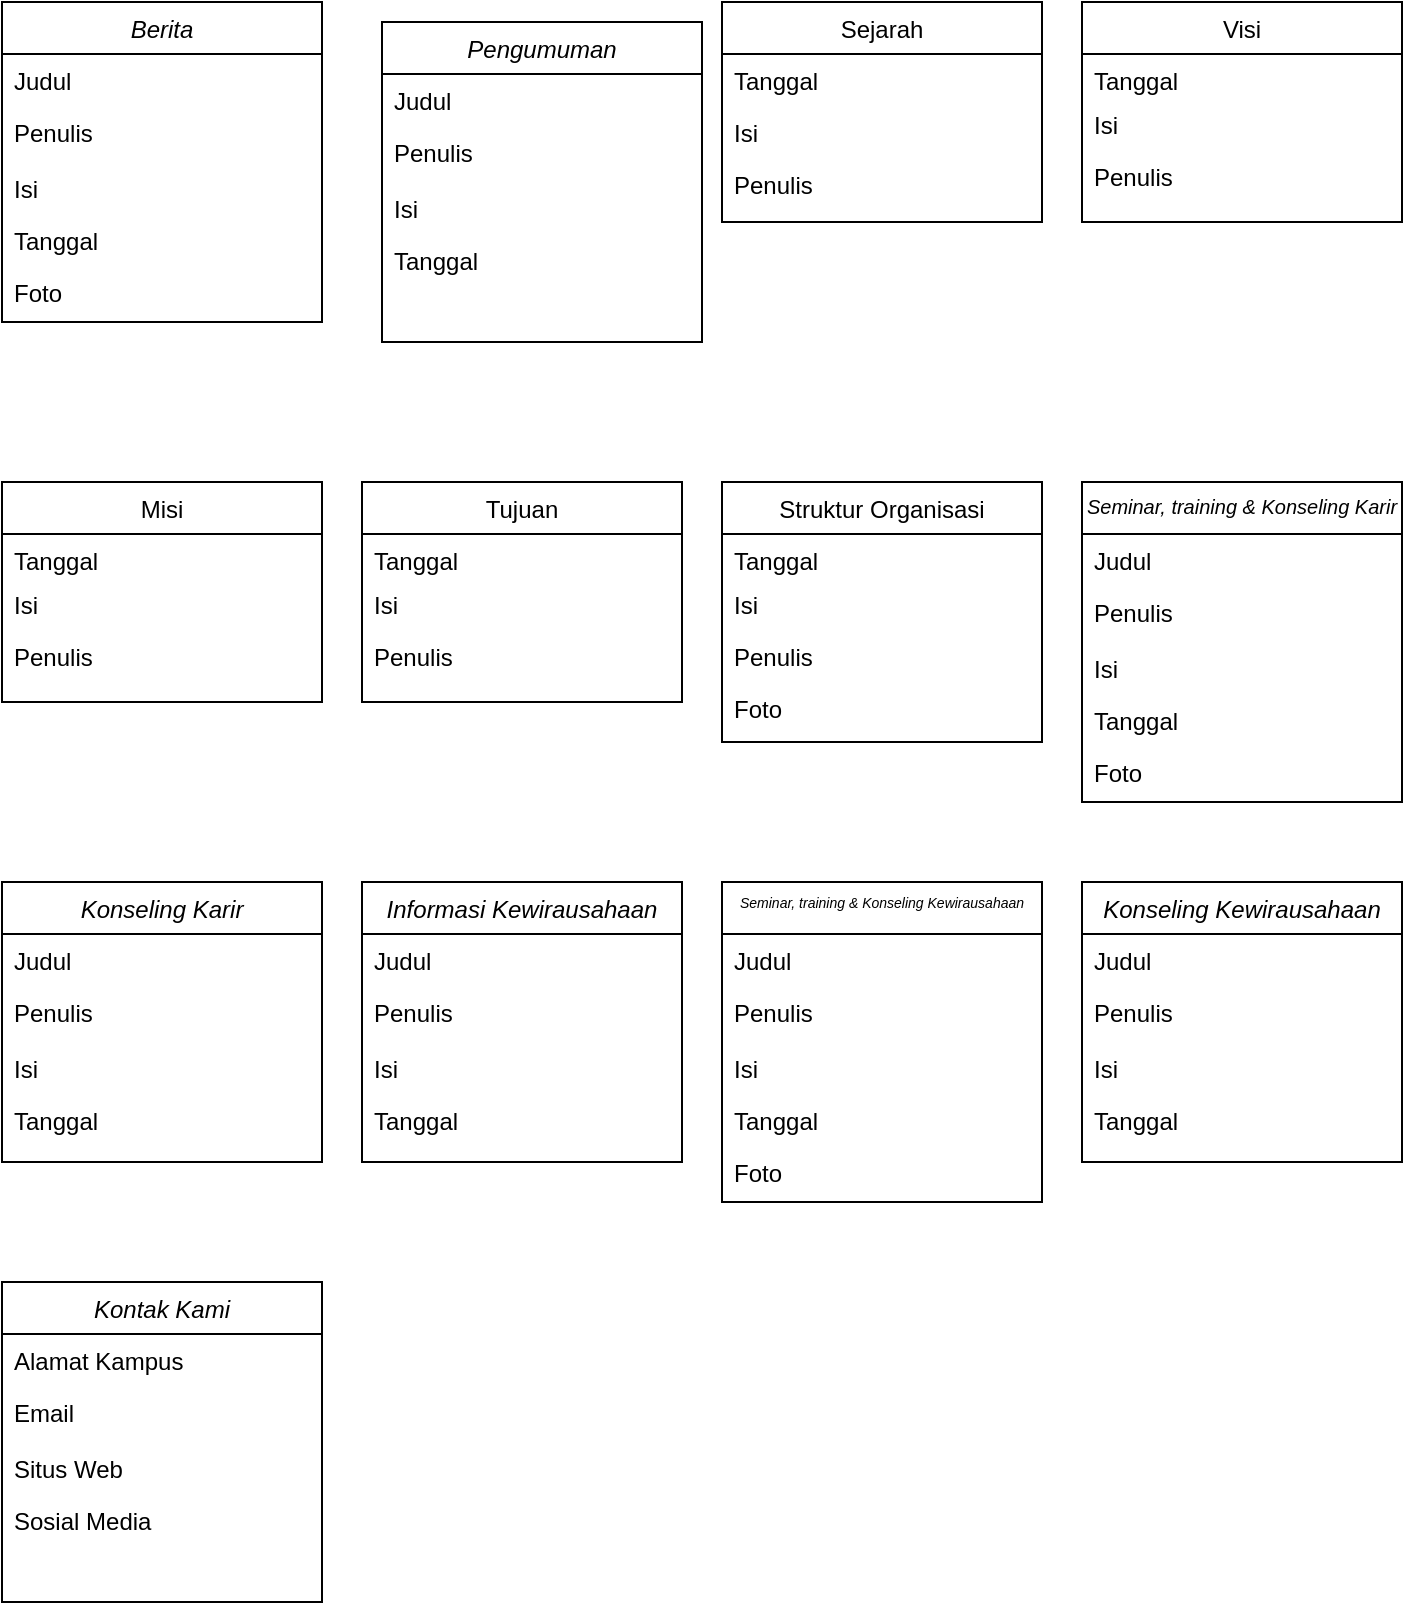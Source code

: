 <mxfile version="15.1.2" type="github">
  <diagram id="C5RBs43oDa-KdzZeNtuy" name="Page-1">
    <mxGraphModel dx="782" dy="507" grid="1" gridSize="10" guides="1" tooltips="1" connect="1" arrows="1" fold="1" page="1" pageScale="1" pageWidth="827" pageHeight="1169" math="0" shadow="0">
      <root>
        <mxCell id="WIyWlLk6GJQsqaUBKTNV-0" />
        <mxCell id="WIyWlLk6GJQsqaUBKTNV-1" parent="WIyWlLk6GJQsqaUBKTNV-0" />
        <mxCell id="zkfFHV4jXpPFQw0GAbJ--17" value="Sejarah" style="swimlane;fontStyle=0;align=center;verticalAlign=top;childLayout=stackLayout;horizontal=1;startSize=26;horizontalStack=0;resizeParent=1;resizeLast=0;collapsible=1;marginBottom=0;rounded=0;shadow=0;strokeWidth=1;" parent="WIyWlLk6GJQsqaUBKTNV-1" vertex="1">
          <mxGeometry x="400" y="80" width="160" height="110" as="geometry">
            <mxRectangle x="550" y="140" width="160" height="26" as="alternateBounds" />
          </mxGeometry>
        </mxCell>
        <mxCell id="zkfFHV4jXpPFQw0GAbJ--18" value="Tanggal" style="text;align=left;verticalAlign=top;spacingLeft=4;spacingRight=4;overflow=hidden;rotatable=0;points=[[0,0.5],[1,0.5]];portConstraint=eastwest;" parent="zkfFHV4jXpPFQw0GAbJ--17" vertex="1">
          <mxGeometry y="26" width="160" height="26" as="geometry" />
        </mxCell>
        <mxCell id="zkfFHV4jXpPFQw0GAbJ--19" value="Isi" style="text;align=left;verticalAlign=top;spacingLeft=4;spacingRight=4;overflow=hidden;rotatable=0;points=[[0,0.5],[1,0.5]];portConstraint=eastwest;rounded=0;shadow=0;html=0;" parent="zkfFHV4jXpPFQw0GAbJ--17" vertex="1">
          <mxGeometry y="52" width="160" height="26" as="geometry" />
        </mxCell>
        <mxCell id="zkfFHV4jXpPFQw0GAbJ--20" value="Penulis" style="text;align=left;verticalAlign=top;spacingLeft=4;spacingRight=4;overflow=hidden;rotatable=0;points=[[0,0.5],[1,0.5]];portConstraint=eastwest;rounded=0;shadow=0;html=0;" parent="zkfFHV4jXpPFQw0GAbJ--17" vertex="1">
          <mxGeometry y="78" width="160" height="26" as="geometry" />
        </mxCell>
        <mxCell id="Naq8hBpFh0gpLH78HZkG-2" value="Berita" style="swimlane;fontStyle=2;align=center;verticalAlign=top;childLayout=stackLayout;horizontal=1;startSize=26;horizontalStack=0;resizeParent=1;resizeLast=0;collapsible=1;marginBottom=0;rounded=0;shadow=0;strokeWidth=1;" vertex="1" parent="WIyWlLk6GJQsqaUBKTNV-1">
          <mxGeometry x="40" y="80" width="160" height="160" as="geometry">
            <mxRectangle x="230" y="140" width="160" height="26" as="alternateBounds" />
          </mxGeometry>
        </mxCell>
        <mxCell id="Naq8hBpFh0gpLH78HZkG-3" value="Judul" style="text;align=left;verticalAlign=top;spacingLeft=4;spacingRight=4;overflow=hidden;rotatable=0;points=[[0,0.5],[1,0.5]];portConstraint=eastwest;" vertex="1" parent="Naq8hBpFh0gpLH78HZkG-2">
          <mxGeometry y="26" width="160" height="26" as="geometry" />
        </mxCell>
        <mxCell id="Naq8hBpFh0gpLH78HZkG-4" value="Penulis" style="text;align=left;verticalAlign=top;spacingLeft=4;spacingRight=4;overflow=hidden;rotatable=0;points=[[0,0.5],[1,0.5]];portConstraint=eastwest;rounded=0;shadow=0;html=0;" vertex="1" parent="Naq8hBpFh0gpLH78HZkG-2">
          <mxGeometry y="52" width="160" height="28" as="geometry" />
        </mxCell>
        <mxCell id="Naq8hBpFh0gpLH78HZkG-5" value="Isi" style="text;align=left;verticalAlign=top;spacingLeft=4;spacingRight=4;overflow=hidden;rotatable=0;points=[[0,0.5],[1,0.5]];portConstraint=eastwest;rounded=0;shadow=0;html=0;" vertex="1" parent="Naq8hBpFh0gpLH78HZkG-2">
          <mxGeometry y="80" width="160" height="26" as="geometry" />
        </mxCell>
        <mxCell id="Naq8hBpFh0gpLH78HZkG-6" value="Tanggal" style="text;align=left;verticalAlign=top;spacingLeft=4;spacingRight=4;overflow=hidden;rotatable=0;points=[[0,0.5],[1,0.5]];portConstraint=eastwest;rounded=0;shadow=0;html=0;" vertex="1" parent="Naq8hBpFh0gpLH78HZkG-2">
          <mxGeometry y="106" width="160" height="26" as="geometry" />
        </mxCell>
        <mxCell id="Naq8hBpFh0gpLH78HZkG-39" value="Foto" style="text;align=left;verticalAlign=top;spacingLeft=4;spacingRight=4;overflow=hidden;rotatable=0;points=[[0,0.5],[1,0.5]];portConstraint=eastwest;rounded=0;shadow=0;html=0;" vertex="1" parent="Naq8hBpFh0gpLH78HZkG-2">
          <mxGeometry y="132" width="160" height="26" as="geometry" />
        </mxCell>
        <mxCell id="Naq8hBpFh0gpLH78HZkG-8" value="Visi" style="swimlane;fontStyle=0;align=center;verticalAlign=top;childLayout=stackLayout;horizontal=1;startSize=26;horizontalStack=0;resizeParent=1;resizeLast=0;collapsible=1;marginBottom=0;rounded=0;shadow=0;strokeWidth=1;" vertex="1" parent="WIyWlLk6GJQsqaUBKTNV-1">
          <mxGeometry x="580" y="80" width="160" height="110" as="geometry">
            <mxRectangle x="550" y="140" width="160" height="26" as="alternateBounds" />
          </mxGeometry>
        </mxCell>
        <mxCell id="Naq8hBpFh0gpLH78HZkG-9" value="Tanggal" style="text;align=left;verticalAlign=top;spacingLeft=4;spacingRight=4;overflow=hidden;rotatable=0;points=[[0,0.5],[1,0.5]];portConstraint=eastwest;" vertex="1" parent="Naq8hBpFh0gpLH78HZkG-8">
          <mxGeometry y="26" width="160" height="22" as="geometry" />
        </mxCell>
        <mxCell id="Naq8hBpFh0gpLH78HZkG-10" value="Isi" style="text;align=left;verticalAlign=top;spacingLeft=4;spacingRight=4;overflow=hidden;rotatable=0;points=[[0,0.5],[1,0.5]];portConstraint=eastwest;rounded=0;shadow=0;html=0;" vertex="1" parent="Naq8hBpFh0gpLH78HZkG-8">
          <mxGeometry y="48" width="160" height="26" as="geometry" />
        </mxCell>
        <mxCell id="Naq8hBpFh0gpLH78HZkG-11" value="Penulis" style="text;align=left;verticalAlign=top;spacingLeft=4;spacingRight=4;overflow=hidden;rotatable=0;points=[[0,0.5],[1,0.5]];portConstraint=eastwest;rounded=0;shadow=0;html=0;" vertex="1" parent="Naq8hBpFh0gpLH78HZkG-8">
          <mxGeometry y="74" width="160" height="26" as="geometry" />
        </mxCell>
        <mxCell id="Naq8hBpFh0gpLH78HZkG-13" value="Misi" style="swimlane;fontStyle=0;align=center;verticalAlign=top;childLayout=stackLayout;horizontal=1;startSize=26;horizontalStack=0;resizeParent=1;resizeLast=0;collapsible=1;marginBottom=0;rounded=0;shadow=0;strokeWidth=1;" vertex="1" parent="WIyWlLk6GJQsqaUBKTNV-1">
          <mxGeometry x="40" y="320" width="160" height="110" as="geometry">
            <mxRectangle x="550" y="140" width="160" height="26" as="alternateBounds" />
          </mxGeometry>
        </mxCell>
        <mxCell id="Naq8hBpFh0gpLH78HZkG-14" value="Tanggal" style="text;align=left;verticalAlign=top;spacingLeft=4;spacingRight=4;overflow=hidden;rotatable=0;points=[[0,0.5],[1,0.5]];portConstraint=eastwest;" vertex="1" parent="Naq8hBpFh0gpLH78HZkG-13">
          <mxGeometry y="26" width="160" height="22" as="geometry" />
        </mxCell>
        <mxCell id="Naq8hBpFh0gpLH78HZkG-15" value="Isi" style="text;align=left;verticalAlign=top;spacingLeft=4;spacingRight=4;overflow=hidden;rotatable=0;points=[[0,0.5],[1,0.5]];portConstraint=eastwest;rounded=0;shadow=0;html=0;" vertex="1" parent="Naq8hBpFh0gpLH78HZkG-13">
          <mxGeometry y="48" width="160" height="26" as="geometry" />
        </mxCell>
        <mxCell id="Naq8hBpFh0gpLH78HZkG-16" value="Penulis" style="text;align=left;verticalAlign=top;spacingLeft=4;spacingRight=4;overflow=hidden;rotatable=0;points=[[0,0.5],[1,0.5]];portConstraint=eastwest;rounded=0;shadow=0;html=0;" vertex="1" parent="Naq8hBpFh0gpLH78HZkG-13">
          <mxGeometry y="74" width="160" height="26" as="geometry" />
        </mxCell>
        <mxCell id="Naq8hBpFh0gpLH78HZkG-18" value="Tujuan" style="swimlane;fontStyle=0;align=center;verticalAlign=top;childLayout=stackLayout;horizontal=1;startSize=26;horizontalStack=0;resizeParent=1;resizeLast=0;collapsible=1;marginBottom=0;rounded=0;shadow=0;strokeWidth=1;" vertex="1" parent="WIyWlLk6GJQsqaUBKTNV-1">
          <mxGeometry x="220" y="320" width="160" height="110" as="geometry">
            <mxRectangle x="550" y="140" width="160" height="26" as="alternateBounds" />
          </mxGeometry>
        </mxCell>
        <mxCell id="Naq8hBpFh0gpLH78HZkG-19" value="Tanggal" style="text;align=left;verticalAlign=top;spacingLeft=4;spacingRight=4;overflow=hidden;rotatable=0;points=[[0,0.5],[1,0.5]];portConstraint=eastwest;" vertex="1" parent="Naq8hBpFh0gpLH78HZkG-18">
          <mxGeometry y="26" width="160" height="22" as="geometry" />
        </mxCell>
        <mxCell id="Naq8hBpFh0gpLH78HZkG-20" value="Isi" style="text;align=left;verticalAlign=top;spacingLeft=4;spacingRight=4;overflow=hidden;rotatable=0;points=[[0,0.5],[1,0.5]];portConstraint=eastwest;rounded=0;shadow=0;html=0;" vertex="1" parent="Naq8hBpFh0gpLH78HZkG-18">
          <mxGeometry y="48" width="160" height="26" as="geometry" />
        </mxCell>
        <mxCell id="Naq8hBpFh0gpLH78HZkG-21" value="Penulis" style="text;align=left;verticalAlign=top;spacingLeft=4;spacingRight=4;overflow=hidden;rotatable=0;points=[[0,0.5],[1,0.5]];portConstraint=eastwest;rounded=0;shadow=0;html=0;" vertex="1" parent="Naq8hBpFh0gpLH78HZkG-18">
          <mxGeometry y="74" width="160" height="26" as="geometry" />
        </mxCell>
        <mxCell id="Naq8hBpFh0gpLH78HZkG-23" value="Struktur Organisasi" style="swimlane;fontStyle=0;align=center;verticalAlign=top;childLayout=stackLayout;horizontal=1;startSize=26;horizontalStack=0;resizeParent=1;resizeLast=0;collapsible=1;marginBottom=0;rounded=0;shadow=0;strokeWidth=1;" vertex="1" parent="WIyWlLk6GJQsqaUBKTNV-1">
          <mxGeometry x="400" y="320" width="160" height="130" as="geometry">
            <mxRectangle x="550" y="140" width="160" height="26" as="alternateBounds" />
          </mxGeometry>
        </mxCell>
        <mxCell id="Naq8hBpFh0gpLH78HZkG-24" value="Tanggal" style="text;align=left;verticalAlign=top;spacingLeft=4;spacingRight=4;overflow=hidden;rotatable=0;points=[[0,0.5],[1,0.5]];portConstraint=eastwest;" vertex="1" parent="Naq8hBpFh0gpLH78HZkG-23">
          <mxGeometry y="26" width="160" height="22" as="geometry" />
        </mxCell>
        <mxCell id="Naq8hBpFh0gpLH78HZkG-25" value="Isi" style="text;align=left;verticalAlign=top;spacingLeft=4;spacingRight=4;overflow=hidden;rotatable=0;points=[[0,0.5],[1,0.5]];portConstraint=eastwest;rounded=0;shadow=0;html=0;" vertex="1" parent="Naq8hBpFh0gpLH78HZkG-23">
          <mxGeometry y="48" width="160" height="26" as="geometry" />
        </mxCell>
        <mxCell id="Naq8hBpFh0gpLH78HZkG-26" value="Penulis" style="text;align=left;verticalAlign=top;spacingLeft=4;spacingRight=4;overflow=hidden;rotatable=0;points=[[0,0.5],[1,0.5]];portConstraint=eastwest;rounded=0;shadow=0;html=0;" vertex="1" parent="Naq8hBpFh0gpLH78HZkG-23">
          <mxGeometry y="74" width="160" height="26" as="geometry" />
        </mxCell>
        <mxCell id="Naq8hBpFh0gpLH78HZkG-46" value="Foto" style="text;align=left;verticalAlign=top;spacingLeft=4;spacingRight=4;overflow=hidden;rotatable=0;points=[[0,0.5],[1,0.5]];portConstraint=eastwest;rounded=0;shadow=0;html=0;" vertex="1" parent="Naq8hBpFh0gpLH78HZkG-23">
          <mxGeometry y="100" width="160" height="26" as="geometry" />
        </mxCell>
        <mxCell id="Naq8hBpFh0gpLH78HZkG-33" value="Konseling Karir" style="swimlane;fontStyle=2;align=center;verticalAlign=top;childLayout=stackLayout;horizontal=1;startSize=26;horizontalStack=0;resizeParent=1;resizeLast=0;collapsible=1;marginBottom=0;rounded=0;shadow=0;strokeWidth=1;" vertex="1" parent="WIyWlLk6GJQsqaUBKTNV-1">
          <mxGeometry x="40" y="520" width="160" height="140" as="geometry">
            <mxRectangle x="230" y="140" width="160" height="26" as="alternateBounds" />
          </mxGeometry>
        </mxCell>
        <mxCell id="Naq8hBpFh0gpLH78HZkG-34" value="Judul" style="text;align=left;verticalAlign=top;spacingLeft=4;spacingRight=4;overflow=hidden;rotatable=0;points=[[0,0.5],[1,0.5]];portConstraint=eastwest;" vertex="1" parent="Naq8hBpFh0gpLH78HZkG-33">
          <mxGeometry y="26" width="160" height="26" as="geometry" />
        </mxCell>
        <mxCell id="Naq8hBpFh0gpLH78HZkG-35" value="Penulis" style="text;align=left;verticalAlign=top;spacingLeft=4;spacingRight=4;overflow=hidden;rotatable=0;points=[[0,0.5],[1,0.5]];portConstraint=eastwest;rounded=0;shadow=0;html=0;" vertex="1" parent="Naq8hBpFh0gpLH78HZkG-33">
          <mxGeometry y="52" width="160" height="28" as="geometry" />
        </mxCell>
        <mxCell id="Naq8hBpFh0gpLH78HZkG-36" value="Isi" style="text;align=left;verticalAlign=top;spacingLeft=4;spacingRight=4;overflow=hidden;rotatable=0;points=[[0,0.5],[1,0.5]];portConstraint=eastwest;rounded=0;shadow=0;html=0;" vertex="1" parent="Naq8hBpFh0gpLH78HZkG-33">
          <mxGeometry y="80" width="160" height="26" as="geometry" />
        </mxCell>
        <mxCell id="Naq8hBpFh0gpLH78HZkG-37" value="Tanggal" style="text;align=left;verticalAlign=top;spacingLeft=4;spacingRight=4;overflow=hidden;rotatable=0;points=[[0,0.5],[1,0.5]];portConstraint=eastwest;rounded=0;shadow=0;html=0;" vertex="1" parent="Naq8hBpFh0gpLH78HZkG-33">
          <mxGeometry y="106" width="160" height="26" as="geometry" />
        </mxCell>
        <mxCell id="Naq8hBpFh0gpLH78HZkG-40" value="Kontak Kami" style="swimlane;fontStyle=2;align=center;verticalAlign=top;childLayout=stackLayout;horizontal=1;startSize=26;horizontalStack=0;resizeParent=1;resizeLast=0;collapsible=1;marginBottom=0;rounded=0;shadow=0;strokeWidth=1;" vertex="1" parent="WIyWlLk6GJQsqaUBKTNV-1">
          <mxGeometry x="40" y="720" width="160" height="160" as="geometry">
            <mxRectangle x="230" y="140" width="160" height="26" as="alternateBounds" />
          </mxGeometry>
        </mxCell>
        <mxCell id="Naq8hBpFh0gpLH78HZkG-41" value="Alamat Kampus" style="text;align=left;verticalAlign=top;spacingLeft=4;spacingRight=4;overflow=hidden;rotatable=0;points=[[0,0.5],[1,0.5]];portConstraint=eastwest;" vertex="1" parent="Naq8hBpFh0gpLH78HZkG-40">
          <mxGeometry y="26" width="160" height="26" as="geometry" />
        </mxCell>
        <mxCell id="Naq8hBpFh0gpLH78HZkG-42" value="Email" style="text;align=left;verticalAlign=top;spacingLeft=4;spacingRight=4;overflow=hidden;rotatable=0;points=[[0,0.5],[1,0.5]];portConstraint=eastwest;rounded=0;shadow=0;html=0;" vertex="1" parent="Naq8hBpFh0gpLH78HZkG-40">
          <mxGeometry y="52" width="160" height="28" as="geometry" />
        </mxCell>
        <mxCell id="Naq8hBpFh0gpLH78HZkG-43" value="Situs Web" style="text;align=left;verticalAlign=top;spacingLeft=4;spacingRight=4;overflow=hidden;rotatable=0;points=[[0,0.5],[1,0.5]];portConstraint=eastwest;rounded=0;shadow=0;html=0;" vertex="1" parent="Naq8hBpFh0gpLH78HZkG-40">
          <mxGeometry y="80" width="160" height="26" as="geometry" />
        </mxCell>
        <mxCell id="Naq8hBpFh0gpLH78HZkG-44" value="Sosial Media" style="text;align=left;verticalAlign=top;spacingLeft=4;spacingRight=4;overflow=hidden;rotatable=0;points=[[0,0.5],[1,0.5]];portConstraint=eastwest;rounded=0;shadow=0;html=0;" vertex="1" parent="Naq8hBpFh0gpLH78HZkG-40">
          <mxGeometry y="106" width="160" height="26" as="geometry" />
        </mxCell>
        <mxCell id="Naq8hBpFh0gpLH78HZkG-48" value="Seminar, training &amp; Konseling Karir" style="swimlane;fontStyle=2;align=center;verticalAlign=top;childLayout=stackLayout;horizontal=1;startSize=26;horizontalStack=0;resizeParent=1;resizeLast=0;collapsible=1;marginBottom=0;rounded=0;shadow=0;strokeWidth=1;fontSize=10;" vertex="1" parent="WIyWlLk6GJQsqaUBKTNV-1">
          <mxGeometry x="580" y="320" width="160" height="160" as="geometry">
            <mxRectangle x="230" y="140" width="160" height="26" as="alternateBounds" />
          </mxGeometry>
        </mxCell>
        <mxCell id="Naq8hBpFh0gpLH78HZkG-49" value="Judul" style="text;align=left;verticalAlign=top;spacingLeft=4;spacingRight=4;overflow=hidden;rotatable=0;points=[[0,0.5],[1,0.5]];portConstraint=eastwest;" vertex="1" parent="Naq8hBpFh0gpLH78HZkG-48">
          <mxGeometry y="26" width="160" height="26" as="geometry" />
        </mxCell>
        <mxCell id="Naq8hBpFh0gpLH78HZkG-50" value="Penulis" style="text;align=left;verticalAlign=top;spacingLeft=4;spacingRight=4;overflow=hidden;rotatable=0;points=[[0,0.5],[1,0.5]];portConstraint=eastwest;rounded=0;shadow=0;html=0;" vertex="1" parent="Naq8hBpFh0gpLH78HZkG-48">
          <mxGeometry y="52" width="160" height="28" as="geometry" />
        </mxCell>
        <mxCell id="Naq8hBpFh0gpLH78HZkG-51" value="Isi" style="text;align=left;verticalAlign=top;spacingLeft=4;spacingRight=4;overflow=hidden;rotatable=0;points=[[0,0.5],[1,0.5]];portConstraint=eastwest;rounded=0;shadow=0;html=0;" vertex="1" parent="Naq8hBpFh0gpLH78HZkG-48">
          <mxGeometry y="80" width="160" height="26" as="geometry" />
        </mxCell>
        <mxCell id="Naq8hBpFh0gpLH78HZkG-52" value="Tanggal" style="text;align=left;verticalAlign=top;spacingLeft=4;spacingRight=4;overflow=hidden;rotatable=0;points=[[0,0.5],[1,0.5]];portConstraint=eastwest;rounded=0;shadow=0;html=0;" vertex="1" parent="Naq8hBpFh0gpLH78HZkG-48">
          <mxGeometry y="106" width="160" height="26" as="geometry" />
        </mxCell>
        <mxCell id="Naq8hBpFh0gpLH78HZkG-53" value="Foto" style="text;align=left;verticalAlign=top;spacingLeft=4;spacingRight=4;overflow=hidden;rotatable=0;points=[[0,0.5],[1,0.5]];portConstraint=eastwest;rounded=0;shadow=0;html=0;" vertex="1" parent="Naq8hBpFh0gpLH78HZkG-48">
          <mxGeometry y="132" width="160" height="26" as="geometry" />
        </mxCell>
        <mxCell id="Naq8hBpFh0gpLH78HZkG-55" value="Informasi Kewirausahaan" style="swimlane;fontStyle=2;align=center;verticalAlign=top;childLayout=stackLayout;horizontal=1;startSize=26;horizontalStack=0;resizeParent=1;resizeLast=0;collapsible=1;marginBottom=0;rounded=0;shadow=0;strokeWidth=1;" vertex="1" parent="WIyWlLk6GJQsqaUBKTNV-1">
          <mxGeometry x="220" y="520" width="160" height="140" as="geometry">
            <mxRectangle x="230" y="140" width="160" height="26" as="alternateBounds" />
          </mxGeometry>
        </mxCell>
        <mxCell id="Naq8hBpFh0gpLH78HZkG-56" value="Judul" style="text;align=left;verticalAlign=top;spacingLeft=4;spacingRight=4;overflow=hidden;rotatable=0;points=[[0,0.5],[1,0.5]];portConstraint=eastwest;" vertex="1" parent="Naq8hBpFh0gpLH78HZkG-55">
          <mxGeometry y="26" width="160" height="26" as="geometry" />
        </mxCell>
        <mxCell id="Naq8hBpFh0gpLH78HZkG-57" value="Penulis" style="text;align=left;verticalAlign=top;spacingLeft=4;spacingRight=4;overflow=hidden;rotatable=0;points=[[0,0.5],[1,0.5]];portConstraint=eastwest;rounded=0;shadow=0;html=0;" vertex="1" parent="Naq8hBpFh0gpLH78HZkG-55">
          <mxGeometry y="52" width="160" height="28" as="geometry" />
        </mxCell>
        <mxCell id="Naq8hBpFh0gpLH78HZkG-58" value="Isi" style="text;align=left;verticalAlign=top;spacingLeft=4;spacingRight=4;overflow=hidden;rotatable=0;points=[[0,0.5],[1,0.5]];portConstraint=eastwest;rounded=0;shadow=0;html=0;" vertex="1" parent="Naq8hBpFh0gpLH78HZkG-55">
          <mxGeometry y="80" width="160" height="26" as="geometry" />
        </mxCell>
        <mxCell id="Naq8hBpFh0gpLH78HZkG-59" value="Tanggal" style="text;align=left;verticalAlign=top;spacingLeft=4;spacingRight=4;overflow=hidden;rotatable=0;points=[[0,0.5],[1,0.5]];portConstraint=eastwest;rounded=0;shadow=0;html=0;" vertex="1" parent="Naq8hBpFh0gpLH78HZkG-55">
          <mxGeometry y="106" width="160" height="26" as="geometry" />
        </mxCell>
        <mxCell id="Naq8hBpFh0gpLH78HZkG-61" value="Seminar, training &amp; Konseling Kewirausahaan&#xa;" style="swimlane;fontStyle=2;align=center;verticalAlign=top;childLayout=stackLayout;horizontal=1;startSize=26;horizontalStack=0;resizeParent=1;resizeLast=0;collapsible=1;marginBottom=0;rounded=0;shadow=0;strokeWidth=1;fontSize=7;" vertex="1" parent="WIyWlLk6GJQsqaUBKTNV-1">
          <mxGeometry x="400" y="520" width="160" height="160" as="geometry">
            <mxRectangle x="230" y="140" width="160" height="26" as="alternateBounds" />
          </mxGeometry>
        </mxCell>
        <mxCell id="Naq8hBpFh0gpLH78HZkG-62" value="Judul" style="text;align=left;verticalAlign=top;spacingLeft=4;spacingRight=4;overflow=hidden;rotatable=0;points=[[0,0.5],[1,0.5]];portConstraint=eastwest;" vertex="1" parent="Naq8hBpFh0gpLH78HZkG-61">
          <mxGeometry y="26" width="160" height="26" as="geometry" />
        </mxCell>
        <mxCell id="Naq8hBpFh0gpLH78HZkG-63" value="Penulis" style="text;align=left;verticalAlign=top;spacingLeft=4;spacingRight=4;overflow=hidden;rotatable=0;points=[[0,0.5],[1,0.5]];portConstraint=eastwest;rounded=0;shadow=0;html=0;" vertex="1" parent="Naq8hBpFh0gpLH78HZkG-61">
          <mxGeometry y="52" width="160" height="28" as="geometry" />
        </mxCell>
        <mxCell id="Naq8hBpFh0gpLH78HZkG-64" value="Isi" style="text;align=left;verticalAlign=top;spacingLeft=4;spacingRight=4;overflow=hidden;rotatable=0;points=[[0,0.5],[1,0.5]];portConstraint=eastwest;rounded=0;shadow=0;html=0;" vertex="1" parent="Naq8hBpFh0gpLH78HZkG-61">
          <mxGeometry y="80" width="160" height="26" as="geometry" />
        </mxCell>
        <mxCell id="Naq8hBpFh0gpLH78HZkG-65" value="Tanggal" style="text;align=left;verticalAlign=top;spacingLeft=4;spacingRight=4;overflow=hidden;rotatable=0;points=[[0,0.5],[1,0.5]];portConstraint=eastwest;rounded=0;shadow=0;html=0;" vertex="1" parent="Naq8hBpFh0gpLH78HZkG-61">
          <mxGeometry y="106" width="160" height="26" as="geometry" />
        </mxCell>
        <mxCell id="Naq8hBpFh0gpLH78HZkG-66" value="Foto" style="text;align=left;verticalAlign=top;spacingLeft=4;spacingRight=4;overflow=hidden;rotatable=0;points=[[0,0.5],[1,0.5]];portConstraint=eastwest;rounded=0;shadow=0;html=0;" vertex="1" parent="Naq8hBpFh0gpLH78HZkG-61">
          <mxGeometry y="132" width="160" height="26" as="geometry" />
        </mxCell>
        <mxCell id="Naq8hBpFh0gpLH78HZkG-67" value="Konseling Kewirausahaan" style="swimlane;fontStyle=2;align=center;verticalAlign=top;childLayout=stackLayout;horizontal=1;startSize=26;horizontalStack=0;resizeParent=1;resizeLast=0;collapsible=1;marginBottom=0;rounded=0;shadow=0;strokeWidth=1;" vertex="1" parent="WIyWlLk6GJQsqaUBKTNV-1">
          <mxGeometry x="580" y="520" width="160" height="140" as="geometry">
            <mxRectangle x="230" y="140" width="160" height="26" as="alternateBounds" />
          </mxGeometry>
        </mxCell>
        <mxCell id="Naq8hBpFh0gpLH78HZkG-68" value="Judul" style="text;align=left;verticalAlign=top;spacingLeft=4;spacingRight=4;overflow=hidden;rotatable=0;points=[[0,0.5],[1,0.5]];portConstraint=eastwest;" vertex="1" parent="Naq8hBpFh0gpLH78HZkG-67">
          <mxGeometry y="26" width="160" height="26" as="geometry" />
        </mxCell>
        <mxCell id="Naq8hBpFh0gpLH78HZkG-69" value="Penulis" style="text;align=left;verticalAlign=top;spacingLeft=4;spacingRight=4;overflow=hidden;rotatable=0;points=[[0,0.5],[1,0.5]];portConstraint=eastwest;rounded=0;shadow=0;html=0;" vertex="1" parent="Naq8hBpFh0gpLH78HZkG-67">
          <mxGeometry y="52" width="160" height="28" as="geometry" />
        </mxCell>
        <mxCell id="Naq8hBpFh0gpLH78HZkG-70" value="Isi" style="text;align=left;verticalAlign=top;spacingLeft=4;spacingRight=4;overflow=hidden;rotatable=0;points=[[0,0.5],[1,0.5]];portConstraint=eastwest;rounded=0;shadow=0;html=0;" vertex="1" parent="Naq8hBpFh0gpLH78HZkG-67">
          <mxGeometry y="80" width="160" height="26" as="geometry" />
        </mxCell>
        <mxCell id="Naq8hBpFh0gpLH78HZkG-71" value="Tanggal" style="text;align=left;verticalAlign=top;spacingLeft=4;spacingRight=4;overflow=hidden;rotatable=0;points=[[0,0.5],[1,0.5]];portConstraint=eastwest;rounded=0;shadow=0;html=0;" vertex="1" parent="Naq8hBpFh0gpLH78HZkG-67">
          <mxGeometry y="106" width="160" height="26" as="geometry" />
        </mxCell>
        <mxCell id="Naq8hBpFh0gpLH78HZkG-73" value="Pengumuman" style="swimlane;fontStyle=2;align=center;verticalAlign=top;childLayout=stackLayout;horizontal=1;startSize=26;horizontalStack=0;resizeParent=1;resizeLast=0;collapsible=1;marginBottom=0;rounded=0;shadow=0;strokeWidth=1;" vertex="1" parent="WIyWlLk6GJQsqaUBKTNV-1">
          <mxGeometry x="230" y="90" width="160" height="160" as="geometry">
            <mxRectangle x="230" y="140" width="160" height="26" as="alternateBounds" />
          </mxGeometry>
        </mxCell>
        <mxCell id="Naq8hBpFh0gpLH78HZkG-74" value="Judul" style="text;align=left;verticalAlign=top;spacingLeft=4;spacingRight=4;overflow=hidden;rotatable=0;points=[[0,0.5],[1,0.5]];portConstraint=eastwest;" vertex="1" parent="Naq8hBpFh0gpLH78HZkG-73">
          <mxGeometry y="26" width="160" height="26" as="geometry" />
        </mxCell>
        <mxCell id="Naq8hBpFh0gpLH78HZkG-75" value="Penulis" style="text;align=left;verticalAlign=top;spacingLeft=4;spacingRight=4;overflow=hidden;rotatable=0;points=[[0,0.5],[1,0.5]];portConstraint=eastwest;rounded=0;shadow=0;html=0;" vertex="1" parent="Naq8hBpFh0gpLH78HZkG-73">
          <mxGeometry y="52" width="160" height="28" as="geometry" />
        </mxCell>
        <mxCell id="Naq8hBpFh0gpLH78HZkG-76" value="Isi" style="text;align=left;verticalAlign=top;spacingLeft=4;spacingRight=4;overflow=hidden;rotatable=0;points=[[0,0.5],[1,0.5]];portConstraint=eastwest;rounded=0;shadow=0;html=0;" vertex="1" parent="Naq8hBpFh0gpLH78HZkG-73">
          <mxGeometry y="80" width="160" height="26" as="geometry" />
        </mxCell>
        <mxCell id="Naq8hBpFh0gpLH78HZkG-77" value="Tanggal" style="text;align=left;verticalAlign=top;spacingLeft=4;spacingRight=4;overflow=hidden;rotatable=0;points=[[0,0.5],[1,0.5]];portConstraint=eastwest;rounded=0;shadow=0;html=0;" vertex="1" parent="Naq8hBpFh0gpLH78HZkG-73">
          <mxGeometry y="106" width="160" height="26" as="geometry" />
        </mxCell>
      </root>
    </mxGraphModel>
  </diagram>
</mxfile>
